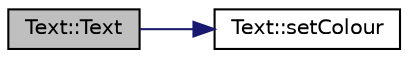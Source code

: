 digraph "Text::Text"
{
  edge [fontname="Helvetica",fontsize="10",labelfontname="Helvetica",labelfontsize="10"];
  node [fontname="Helvetica",fontsize="10",shape=record];
  rankdir="LR";
  Node1 [label="Text::Text",height=0.2,width=0.4,color="black", fillcolor="grey75", style="filled" fontcolor="black"];
  Node1 -> Node2 [color="midnightblue",fontsize="10",style="solid",fontname="Helvetica"];
  Node2 [label="Text::setColour",height=0.2,width=0.4,color="black", fillcolor="white", style="filled",URL="$class_text.html#a85589d9fc53821cb75dd963d41eafed0",tooltip="set the colour of the font from three floats as a convenience method "];
}
